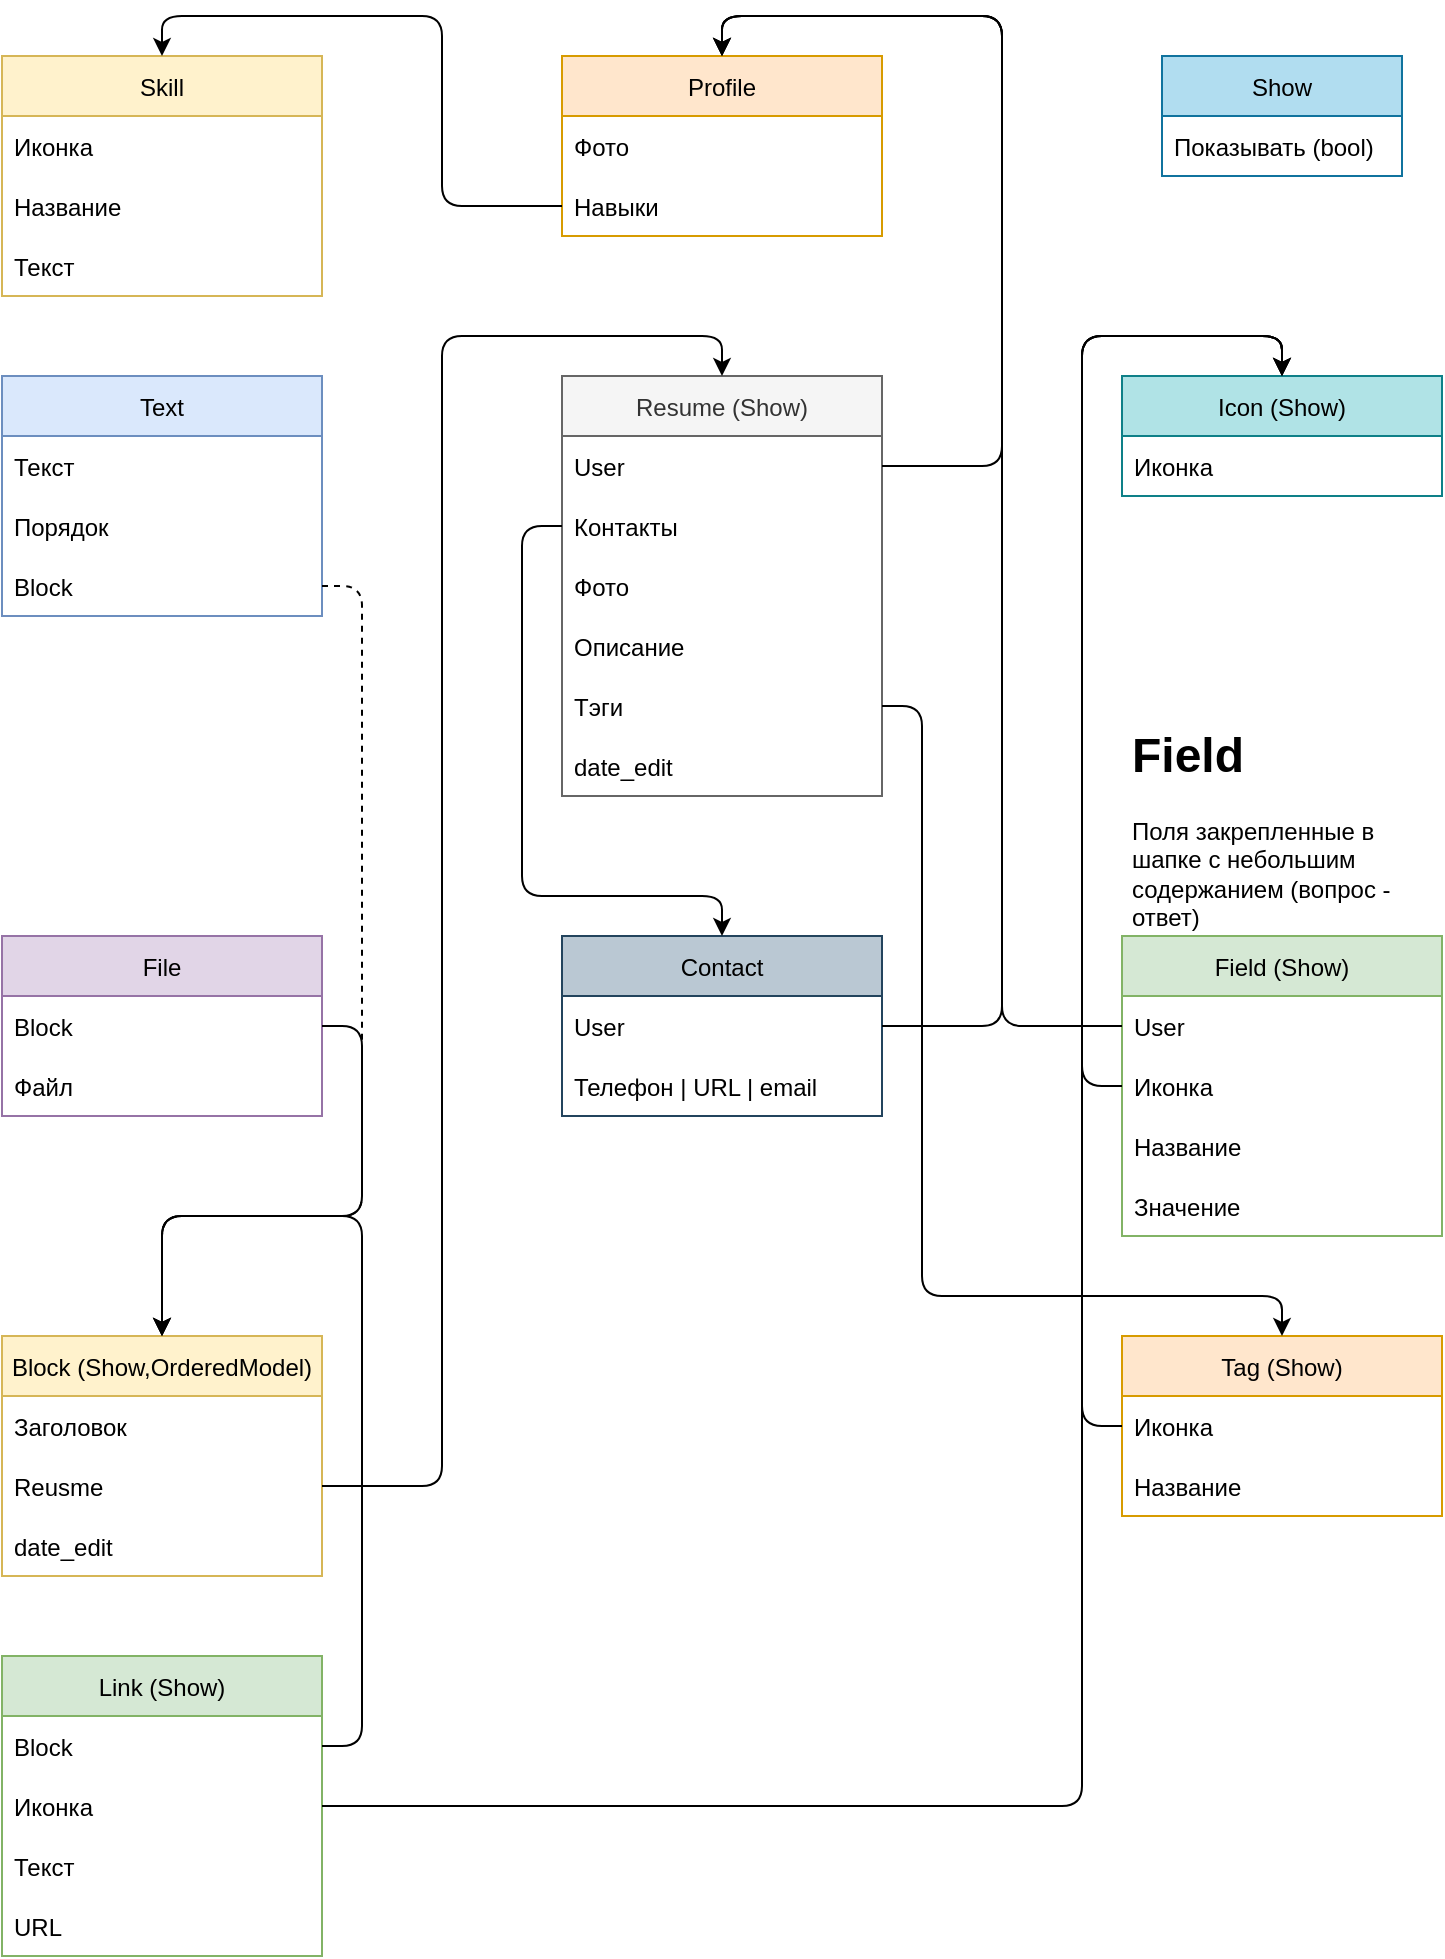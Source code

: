 <mxfile version="18.1.1" type="github" pages="2">
  <diagram id="8xRi0O57_qgQfda5VgHy" name="Основная БД">
    <mxGraphModel dx="1382" dy="764" grid="1" gridSize="10" guides="1" tooltips="1" connect="1" arrows="1" fold="1" page="1" pageScale="1" pageWidth="827" pageHeight="1169" math="0" shadow="0">
      <root>
        <mxCell id="wMB9LOy6puQEDVOT8AMj-0" />
        <mxCell id="wMB9LOy6puQEDVOT8AMj-1" parent="wMB9LOy6puQEDVOT8AMj-0" />
        <mxCell id="wdRCQtRf3d7-_ysYJmjD-0" value="Profile" style="swimlane;fontStyle=0;childLayout=stackLayout;horizontal=1;startSize=30;horizontalStack=0;resizeParent=1;resizeParentMax=0;resizeLast=0;collapsible=1;marginBottom=0;fillColor=#ffe6cc;strokeColor=#d79b00;" parent="wMB9LOy6puQEDVOT8AMj-1" vertex="1">
          <mxGeometry x="320" y="40" width="160" height="90" as="geometry" />
        </mxCell>
        <mxCell id="wdRCQtRf3d7-_ysYJmjD-1" value="Фото" style="text;strokeColor=none;fillColor=none;align=left;verticalAlign=middle;spacingLeft=4;spacingRight=4;overflow=hidden;points=[[0,0.5],[1,0.5]];portConstraint=eastwest;rotatable=0;" parent="wdRCQtRf3d7-_ysYJmjD-0" vertex="1">
          <mxGeometry y="30" width="160" height="30" as="geometry" />
        </mxCell>
        <mxCell id="wdRCQtRf3d7-_ysYJmjD-2" value="Навыки" style="text;strokeColor=none;fillColor=none;align=left;verticalAlign=middle;spacingLeft=4;spacingRight=4;overflow=hidden;points=[[0,0.5],[1,0.5]];portConstraint=eastwest;rotatable=0;" parent="wdRCQtRf3d7-_ysYJmjD-0" vertex="1">
          <mxGeometry y="60" width="160" height="30" as="geometry" />
        </mxCell>
        <mxCell id="wdRCQtRf3d7-_ysYJmjD-10" value="Link (Show)" style="swimlane;fontStyle=0;childLayout=stackLayout;horizontal=1;startSize=30;horizontalStack=0;resizeParent=1;resizeParentMax=0;resizeLast=0;collapsible=1;marginBottom=0;fillColor=#d5e8d4;strokeColor=#82b366;" parent="wMB9LOy6puQEDVOT8AMj-1" vertex="1">
          <mxGeometry x="40" y="840" width="160" height="150" as="geometry" />
        </mxCell>
        <mxCell id="wdRCQtRf3d7-_ysYJmjD-11" value="Block" style="text;strokeColor=none;fillColor=none;align=left;verticalAlign=middle;spacingLeft=4;spacingRight=4;overflow=hidden;points=[[0,0.5],[1,0.5]];portConstraint=eastwest;rotatable=0;" parent="wdRCQtRf3d7-_ysYJmjD-10" vertex="1">
          <mxGeometry y="30" width="160" height="30" as="geometry" />
        </mxCell>
        <mxCell id="wdRCQtRf3d7-_ysYJmjD-13" value="Иконка" style="text;strokeColor=none;fillColor=none;align=left;verticalAlign=middle;spacingLeft=4;spacingRight=4;overflow=hidden;points=[[0,0.5],[1,0.5]];portConstraint=eastwest;rotatable=0;" parent="wdRCQtRf3d7-_ysYJmjD-10" vertex="1">
          <mxGeometry y="60" width="160" height="30" as="geometry" />
        </mxCell>
        <mxCell id="wdRCQtRf3d7-_ysYJmjD-14" value="Текст" style="text;strokeColor=none;fillColor=none;align=left;verticalAlign=middle;spacingLeft=4;spacingRight=4;overflow=hidden;points=[[0,0.5],[1,0.5]];portConstraint=eastwest;rotatable=0;" parent="wdRCQtRf3d7-_ysYJmjD-10" vertex="1">
          <mxGeometry y="90" width="160" height="30" as="geometry" />
        </mxCell>
        <mxCell id="wdRCQtRf3d7-_ysYJmjD-15" value="URL" style="text;strokeColor=none;fillColor=none;align=left;verticalAlign=middle;spacingLeft=4;spacingRight=4;overflow=hidden;points=[[0,0.5],[1,0.5]];portConstraint=eastwest;rotatable=0;" parent="wdRCQtRf3d7-_ysYJmjD-10" vertex="1">
          <mxGeometry y="120" width="160" height="30" as="geometry" />
        </mxCell>
        <mxCell id="wdRCQtRf3d7-_ysYJmjD-17" value="Show" style="swimlane;fontStyle=0;childLayout=stackLayout;horizontal=1;startSize=30;horizontalStack=0;resizeParent=1;resizeParentMax=0;resizeLast=0;collapsible=1;marginBottom=0;fillColor=#b1ddf0;strokeColor=#10739e;" parent="wMB9LOy6puQEDVOT8AMj-1" vertex="1">
          <mxGeometry x="620" y="40" width="120" height="60" as="geometry" />
        </mxCell>
        <mxCell id="wdRCQtRf3d7-_ysYJmjD-18" value="Показывать (bool)" style="text;strokeColor=none;fillColor=none;align=left;verticalAlign=middle;spacingLeft=4;spacingRight=4;overflow=hidden;points=[[0,0.5],[1,0.5]];portConstraint=eastwest;rotatable=0;" parent="wdRCQtRf3d7-_ysYJmjD-17" vertex="1">
          <mxGeometry y="30" width="120" height="30" as="geometry" />
        </mxCell>
        <mxCell id="wdRCQtRf3d7-_ysYJmjD-21" value="Field (Show)" style="swimlane;fontStyle=0;childLayout=stackLayout;horizontal=1;startSize=30;horizontalStack=0;resizeParent=1;resizeParentMax=0;resizeLast=0;collapsible=1;marginBottom=0;fillColor=#d5e8d4;strokeColor=#82b366;" parent="wMB9LOy6puQEDVOT8AMj-1" vertex="1">
          <mxGeometry x="600" y="480" width="160" height="150" as="geometry" />
        </mxCell>
        <mxCell id="wdRCQtRf3d7-_ysYJmjD-22" value="User" style="text;strokeColor=none;fillColor=none;align=left;verticalAlign=middle;spacingLeft=4;spacingRight=4;overflow=hidden;points=[[0,0.5],[1,0.5]];portConstraint=eastwest;rotatable=0;" parent="wdRCQtRf3d7-_ysYJmjD-21" vertex="1">
          <mxGeometry y="30" width="160" height="30" as="geometry" />
        </mxCell>
        <mxCell id="wdRCQtRf3d7-_ysYJmjD-23" value="Иконка" style="text;strokeColor=none;fillColor=none;align=left;verticalAlign=middle;spacingLeft=4;spacingRight=4;overflow=hidden;points=[[0,0.5],[1,0.5]];portConstraint=eastwest;rotatable=0;" parent="wdRCQtRf3d7-_ysYJmjD-21" vertex="1">
          <mxGeometry y="60" width="160" height="30" as="geometry" />
        </mxCell>
        <mxCell id="wdRCQtRf3d7-_ysYJmjD-24" value="Название" style="text;strokeColor=none;fillColor=none;align=left;verticalAlign=middle;spacingLeft=4;spacingRight=4;overflow=hidden;points=[[0,0.5],[1,0.5]];portConstraint=eastwest;rotatable=0;" parent="wdRCQtRf3d7-_ysYJmjD-21" vertex="1">
          <mxGeometry y="90" width="160" height="30" as="geometry" />
        </mxCell>
        <mxCell id="wdRCQtRf3d7-_ysYJmjD-25" value="Значение" style="text;strokeColor=none;fillColor=none;align=left;verticalAlign=middle;spacingLeft=4;spacingRight=4;overflow=hidden;points=[[0,0.5],[1,0.5]];portConstraint=eastwest;rotatable=0;" parent="wdRCQtRf3d7-_ysYJmjD-21" vertex="1">
          <mxGeometry y="120" width="160" height="30" as="geometry" />
        </mxCell>
        <mxCell id="wdRCQtRf3d7-_ysYJmjD-26" style="edgeStyle=orthogonalEdgeStyle;rounded=1;orthogonalLoop=1;jettySize=auto;html=1;exitX=0;exitY=0.5;exitDx=0;exitDy=0;entryX=0.5;entryY=0;entryDx=0;entryDy=0;fontFamily=Helvetica;fontSize=12;" parent="wMB9LOy6puQEDVOT8AMj-1" source="wdRCQtRf3d7-_ysYJmjD-22" target="wdRCQtRf3d7-_ysYJmjD-0" edge="1">
          <mxGeometry relative="1" as="geometry">
            <Array as="points">
              <mxPoint x="540" y="525" />
              <mxPoint x="540" y="20" />
              <mxPoint x="400" y="20" />
            </Array>
          </mxGeometry>
        </mxCell>
        <mxCell id="wdRCQtRf3d7-_ysYJmjD-38" value="&lt;h1&gt;&lt;span style=&quot;text-align: center&quot;&gt;&lt;font style=&quot;font-size: 24px&quot;&gt;Field&lt;/font&gt;&lt;/span&gt;&lt;br&gt;&lt;/h1&gt;&lt;p&gt;Поля закрепленные в шапке с небольшим содержанием (вопрос - ответ)&lt;/p&gt;" style="text;html=1;strokeColor=none;fillColor=none;spacing=5;spacingTop=-20;whiteSpace=wrap;overflow=hidden;rounded=0;fontFamily=Helvetica;fontSize=12;opacity=40;" parent="wMB9LOy6puQEDVOT8AMj-1" vertex="1">
          <mxGeometry x="600" y="370" width="160" height="110" as="geometry" />
        </mxCell>
        <mxCell id="wdRCQtRf3d7-_ysYJmjD-39" value="Skill" style="swimlane;fontStyle=0;childLayout=stackLayout;horizontal=1;startSize=30;horizontalStack=0;resizeParent=1;resizeParentMax=0;resizeLast=0;collapsible=1;marginBottom=0;fillColor=#fff2cc;strokeColor=#d6b656;" parent="wMB9LOy6puQEDVOT8AMj-1" vertex="1">
          <mxGeometry x="40" y="40" width="160" height="120" as="geometry" />
        </mxCell>
        <mxCell id="wdRCQtRf3d7-_ysYJmjD-40" value="Иконка" style="text;strokeColor=none;fillColor=none;align=left;verticalAlign=middle;spacingLeft=4;spacingRight=4;overflow=hidden;points=[[0,0.5],[1,0.5]];portConstraint=eastwest;rotatable=0;" parent="wdRCQtRf3d7-_ysYJmjD-39" vertex="1">
          <mxGeometry y="30" width="160" height="30" as="geometry" />
        </mxCell>
        <mxCell id="wdRCQtRf3d7-_ysYJmjD-41" value="Название" style="text;strokeColor=none;fillColor=none;align=left;verticalAlign=middle;spacingLeft=4;spacingRight=4;overflow=hidden;points=[[0,0.5],[1,0.5]];portConstraint=eastwest;rotatable=0;" parent="wdRCQtRf3d7-_ysYJmjD-39" vertex="1">
          <mxGeometry y="60" width="160" height="30" as="geometry" />
        </mxCell>
        <mxCell id="wdRCQtRf3d7-_ysYJmjD-42" value="Текст" style="text;strokeColor=none;fillColor=none;align=left;verticalAlign=middle;spacingLeft=4;spacingRight=4;overflow=hidden;points=[[0,0.5],[1,0.5]];portConstraint=eastwest;rotatable=0;" parent="wdRCQtRf3d7-_ysYJmjD-39" vertex="1">
          <mxGeometry y="90" width="160" height="30" as="geometry" />
        </mxCell>
        <mxCell id="wdRCQtRf3d7-_ysYJmjD-43" style="edgeStyle=orthogonalEdgeStyle;rounded=1;orthogonalLoop=1;jettySize=auto;html=1;exitX=0;exitY=0.5;exitDx=0;exitDy=0;entryX=0.5;entryY=0;entryDx=0;entryDy=0;fontFamily=Helvetica;fontSize=24;" parent="wMB9LOy6puQEDVOT8AMj-1" source="wdRCQtRf3d7-_ysYJmjD-2" target="wdRCQtRf3d7-_ysYJmjD-39" edge="1">
          <mxGeometry relative="1" as="geometry" />
        </mxCell>
        <mxCell id="wdRCQtRf3d7-_ysYJmjD-44" value="Tag (Show)" style="swimlane;fontStyle=0;childLayout=stackLayout;horizontal=1;startSize=30;horizontalStack=0;resizeParent=1;resizeParentMax=0;resizeLast=0;collapsible=1;marginBottom=0;fillColor=#ffe6cc;strokeColor=#d79b00;" parent="wMB9LOy6puQEDVOT8AMj-1" vertex="1">
          <mxGeometry x="600" y="680" width="160" height="90" as="geometry" />
        </mxCell>
        <mxCell id="wdRCQtRf3d7-_ysYJmjD-45" value="Иконка" style="text;strokeColor=none;fillColor=none;align=left;verticalAlign=middle;spacingLeft=4;spacingRight=4;overflow=hidden;points=[[0,0.5],[1,0.5]];portConstraint=eastwest;rotatable=0;" parent="wdRCQtRf3d7-_ysYJmjD-44" vertex="1">
          <mxGeometry y="30" width="160" height="30" as="geometry" />
        </mxCell>
        <mxCell id="wdRCQtRf3d7-_ysYJmjD-46" value="Название" style="text;strokeColor=none;fillColor=none;align=left;verticalAlign=middle;spacingLeft=4;spacingRight=4;overflow=hidden;points=[[0,0.5],[1,0.5]];portConstraint=eastwest;rotatable=0;" parent="wdRCQtRf3d7-_ysYJmjD-44" vertex="1">
          <mxGeometry y="60" width="160" height="30" as="geometry" />
        </mxCell>
        <mxCell id="wdRCQtRf3d7-_ysYJmjD-47" value="Resume (Show)" style="swimlane;fontStyle=0;childLayout=stackLayout;horizontal=1;startSize=30;horizontalStack=0;resizeParent=1;resizeParentMax=0;resizeLast=0;collapsible=1;marginBottom=0;fillColor=#f5f5f5;strokeColor=#666666;fontColor=#333333;" parent="wMB9LOy6puQEDVOT8AMj-1" vertex="1">
          <mxGeometry x="320" y="200" width="160" height="210" as="geometry" />
        </mxCell>
        <mxCell id="wdRCQtRf3d7-_ysYJmjD-48" value="User" style="text;strokeColor=none;fillColor=none;align=left;verticalAlign=middle;spacingLeft=4;spacingRight=4;overflow=hidden;points=[[0,0.5],[1,0.5]];portConstraint=eastwest;rotatable=0;" parent="wdRCQtRf3d7-_ysYJmjD-47" vertex="1">
          <mxGeometry y="30" width="160" height="30" as="geometry" />
        </mxCell>
        <mxCell id="AsM201kC9dfPvU59sMDy-24" value="Контакты" style="text;strokeColor=none;fillColor=none;align=left;verticalAlign=middle;spacingLeft=4;spacingRight=4;overflow=hidden;points=[[0,0.5],[1,0.5]];portConstraint=eastwest;rotatable=0;" parent="wdRCQtRf3d7-_ysYJmjD-47" vertex="1">
          <mxGeometry y="60" width="160" height="30" as="geometry" />
        </mxCell>
        <mxCell id="wdRCQtRf3d7-_ysYJmjD-49" value="Фото" style="text;strokeColor=none;fillColor=none;align=left;verticalAlign=middle;spacingLeft=4;spacingRight=4;overflow=hidden;points=[[0,0.5],[1,0.5]];portConstraint=eastwest;rotatable=0;" parent="wdRCQtRf3d7-_ysYJmjD-47" vertex="1">
          <mxGeometry y="90" width="160" height="30" as="geometry" />
        </mxCell>
        <mxCell id="wdRCQtRf3d7-_ysYJmjD-50" value="Описание" style="text;strokeColor=none;fillColor=none;align=left;verticalAlign=middle;spacingLeft=4;spacingRight=4;overflow=hidden;points=[[0,0.5],[1,0.5]];portConstraint=eastwest;rotatable=0;" parent="wdRCQtRf3d7-_ysYJmjD-47" vertex="1">
          <mxGeometry y="120" width="160" height="30" as="geometry" />
        </mxCell>
        <mxCell id="wdRCQtRf3d7-_ysYJmjD-51" value="Тэги" style="text;strokeColor=none;fillColor=none;align=left;verticalAlign=middle;spacingLeft=4;spacingRight=4;overflow=hidden;points=[[0,0.5],[1,0.5]];portConstraint=eastwest;rotatable=0;" parent="wdRCQtRf3d7-_ysYJmjD-47" vertex="1">
          <mxGeometry y="150" width="160" height="30" as="geometry" />
        </mxCell>
        <mxCell id="AsM201kC9dfPvU59sMDy-27" value="date_edit" style="text;strokeColor=none;fillColor=none;align=left;verticalAlign=middle;spacingLeft=4;spacingRight=4;overflow=hidden;points=[[0,0.5],[1,0.5]];portConstraint=eastwest;rotatable=0;" parent="wdRCQtRf3d7-_ysYJmjD-47" vertex="1">
          <mxGeometry y="180" width="160" height="30" as="geometry" />
        </mxCell>
        <mxCell id="wdRCQtRf3d7-_ysYJmjD-52" style="edgeStyle=orthogonalEdgeStyle;rounded=1;orthogonalLoop=1;jettySize=auto;html=1;exitX=1;exitY=0.5;exitDx=0;exitDy=0;entryX=0.5;entryY=0;entryDx=0;entryDy=0;elbow=vertical;" parent="wMB9LOy6puQEDVOT8AMj-1" source="wdRCQtRf3d7-_ysYJmjD-48" target="wdRCQtRf3d7-_ysYJmjD-0" edge="1">
          <mxGeometry relative="1" as="geometry">
            <Array as="points">
              <mxPoint x="540" y="245" />
              <mxPoint x="540" y="20" />
              <mxPoint x="400" y="20" />
            </Array>
          </mxGeometry>
        </mxCell>
        <mxCell id="wdRCQtRf3d7-_ysYJmjD-54" style="edgeStyle=orthogonalEdgeStyle;rounded=1;orthogonalLoop=1;jettySize=auto;html=1;exitX=1;exitY=0.5;exitDx=0;exitDy=0;entryX=0.5;entryY=0;entryDx=0;entryDy=0;elbow=vertical;" parent="wMB9LOy6puQEDVOT8AMj-1" source="wdRCQtRf3d7-_ysYJmjD-51" target="wdRCQtRf3d7-_ysYJmjD-44" edge="1">
          <mxGeometry relative="1" as="geometry">
            <Array as="points">
              <mxPoint x="500" y="365" />
              <mxPoint x="500" y="660" />
              <mxPoint x="680" y="660" />
            </Array>
          </mxGeometry>
        </mxCell>
        <mxCell id="wdRCQtRf3d7-_ysYJmjD-55" value="Icon (Show)" style="swimlane;fontStyle=0;childLayout=stackLayout;horizontal=1;startSize=30;horizontalStack=0;resizeParent=1;resizeParentMax=0;resizeLast=0;collapsible=1;marginBottom=0;fillColor=#b0e3e6;strokeColor=#0e8088;" parent="wMB9LOy6puQEDVOT8AMj-1" vertex="1">
          <mxGeometry x="600" y="200" width="160" height="60" as="geometry" />
        </mxCell>
        <mxCell id="wdRCQtRf3d7-_ysYJmjD-56" value="Иконка" style="text;align=left;verticalAlign=middle;spacingLeft=4;spacingRight=4;overflow=hidden;points=[[0,0.5],[1,0.5]];portConstraint=eastwest;rotatable=0;" parent="wdRCQtRf3d7-_ysYJmjD-55" vertex="1">
          <mxGeometry y="30" width="160" height="30" as="geometry" />
        </mxCell>
        <mxCell id="wdRCQtRf3d7-_ysYJmjD-60" value="Block (Show,OrderedModel)" style="swimlane;fontStyle=0;childLayout=stackLayout;horizontal=1;startSize=30;horizontalStack=0;resizeParent=1;resizeParentMax=0;resizeLast=0;collapsible=1;marginBottom=0;fillColor=#fff2cc;strokeColor=#d6b656;" parent="wMB9LOy6puQEDVOT8AMj-1" vertex="1">
          <mxGeometry x="40" y="680" width="160" height="120" as="geometry" />
        </mxCell>
        <mxCell id="wdRCQtRf3d7-_ysYJmjD-61" value="Заголовок" style="text;strokeColor=none;fillColor=none;align=left;verticalAlign=middle;spacingLeft=4;spacingRight=4;overflow=hidden;points=[[0,0.5],[1,0.5]];portConstraint=eastwest;rotatable=0;" parent="wdRCQtRf3d7-_ysYJmjD-60" vertex="1">
          <mxGeometry y="30" width="160" height="30" as="geometry" />
        </mxCell>
        <mxCell id="wdRCQtRf3d7-_ysYJmjD-63" value="Reusme" style="text;strokeColor=none;fillColor=none;align=left;verticalAlign=middle;spacingLeft=4;spacingRight=4;overflow=hidden;points=[[0,0.5],[1,0.5]];portConstraint=eastwest;rotatable=0;" parent="wdRCQtRf3d7-_ysYJmjD-60" vertex="1">
          <mxGeometry y="60" width="160" height="30" as="geometry" />
        </mxCell>
        <mxCell id="AsM201kC9dfPvU59sMDy-28" value="date_edit" style="text;strokeColor=none;fillColor=none;align=left;verticalAlign=middle;spacingLeft=4;spacingRight=4;overflow=hidden;points=[[0,0.5],[1,0.5]];portConstraint=eastwest;rotatable=0;" parent="wdRCQtRf3d7-_ysYJmjD-60" vertex="1">
          <mxGeometry y="90" width="160" height="30" as="geometry" />
        </mxCell>
        <mxCell id="wdRCQtRf3d7-_ysYJmjD-65" value="Text" style="swimlane;fontStyle=0;childLayout=stackLayout;horizontal=1;startSize=30;horizontalStack=0;resizeParent=1;resizeParentMax=0;resizeLast=0;collapsible=1;marginBottom=0;fillColor=#dae8fc;strokeColor=#6c8ebf;" parent="wMB9LOy6puQEDVOT8AMj-1" vertex="1">
          <mxGeometry x="40" y="200" width="160" height="120" as="geometry" />
        </mxCell>
        <mxCell id="wdRCQtRf3d7-_ysYJmjD-66" value="Текст" style="text;strokeColor=none;fillColor=none;align=left;verticalAlign=middle;spacingLeft=4;spacingRight=4;overflow=hidden;points=[[0,0.5],[1,0.5]];portConstraint=eastwest;rotatable=0;" parent="wdRCQtRf3d7-_ysYJmjD-65" vertex="1">
          <mxGeometry y="30" width="160" height="30" as="geometry" />
        </mxCell>
        <mxCell id="wdRCQtRf3d7-_ysYJmjD-67" value="Порядок" style="text;strokeColor=none;fillColor=none;align=left;verticalAlign=middle;spacingLeft=4;spacingRight=4;overflow=hidden;points=[[0,0.5],[1,0.5]];portConstraint=eastwest;rotatable=0;" parent="wdRCQtRf3d7-_ysYJmjD-65" vertex="1">
          <mxGeometry y="60" width="160" height="30" as="geometry" />
        </mxCell>
        <mxCell id="wdRCQtRf3d7-_ysYJmjD-68" value="Block" style="text;strokeColor=none;fillColor=none;align=left;verticalAlign=middle;spacingLeft=4;spacingRight=4;overflow=hidden;points=[[0,0.5],[1,0.5]];portConstraint=eastwest;rotatable=0;" parent="wdRCQtRf3d7-_ysYJmjD-65" vertex="1">
          <mxGeometry y="90" width="160" height="30" as="geometry" />
        </mxCell>
        <mxCell id="q6FLKcyp0yu_ze5yjgD--0" value="File" style="swimlane;fontStyle=0;childLayout=stackLayout;horizontal=1;startSize=30;horizontalStack=0;resizeParent=1;resizeParentMax=0;resizeLast=0;collapsible=1;marginBottom=0;fillColor=#e1d5e7;strokeColor=#9673a6;" parent="wMB9LOy6puQEDVOT8AMj-1" vertex="1">
          <mxGeometry x="40" y="480" width="160" height="90" as="geometry" />
        </mxCell>
        <mxCell id="q6FLKcyp0yu_ze5yjgD--3" value="Block" style="text;strokeColor=none;fillColor=none;align=left;verticalAlign=middle;spacingLeft=4;spacingRight=4;overflow=hidden;points=[[0,0.5],[1,0.5]];portConstraint=eastwest;rotatable=0;" parent="q6FLKcyp0yu_ze5yjgD--0" vertex="1">
          <mxGeometry y="30" width="160" height="30" as="geometry" />
        </mxCell>
        <mxCell id="q6FLKcyp0yu_ze5yjgD--1" value="Файл" style="text;strokeColor=none;fillColor=none;align=left;verticalAlign=middle;spacingLeft=4;spacingRight=4;overflow=hidden;points=[[0,0.5],[1,0.5]];portConstraint=eastwest;rotatable=0;" parent="q6FLKcyp0yu_ze5yjgD--0" vertex="1">
          <mxGeometry y="60" width="160" height="30" as="geometry" />
        </mxCell>
        <mxCell id="AsM201kC9dfPvU59sMDy-0" style="edgeStyle=orthogonalEdgeStyle;rounded=1;orthogonalLoop=1;jettySize=auto;html=1;exitX=1;exitY=0.5;exitDx=0;exitDy=0;entryX=0.5;entryY=0;entryDx=0;entryDy=0;" parent="wMB9LOy6puQEDVOT8AMj-1" source="q6FLKcyp0yu_ze5yjgD--3" target="wdRCQtRf3d7-_ysYJmjD-60" edge="1">
          <mxGeometry relative="1" as="geometry">
            <Array as="points">
              <mxPoint x="220" y="525" />
              <mxPoint x="220" y="620" />
              <mxPoint x="120" y="620" />
            </Array>
          </mxGeometry>
        </mxCell>
        <mxCell id="AsM201kC9dfPvU59sMDy-2" style="edgeStyle=orthogonalEdgeStyle;rounded=1;orthogonalLoop=1;jettySize=auto;html=1;exitX=1;exitY=0.5;exitDx=0;exitDy=0;entryX=0.5;entryY=0;entryDx=0;entryDy=0;dashed=1;" parent="wMB9LOy6puQEDVOT8AMj-1" source="wdRCQtRf3d7-_ysYJmjD-68" target="wdRCQtRf3d7-_ysYJmjD-60" edge="1">
          <mxGeometry relative="1" as="geometry">
            <Array as="points">
              <mxPoint x="220" y="305" />
              <mxPoint x="220" y="620" />
              <mxPoint x="120" y="620" />
            </Array>
          </mxGeometry>
        </mxCell>
        <mxCell id="AsM201kC9dfPvU59sMDy-4" style="edgeStyle=orthogonalEdgeStyle;orthogonalLoop=1;jettySize=auto;html=1;exitX=1;exitY=0.5;exitDx=0;exitDy=0;entryX=0.5;entryY=0;entryDx=0;entryDy=0;rounded=1;" parent="wMB9LOy6puQEDVOT8AMj-1" source="wdRCQtRf3d7-_ysYJmjD-11" target="wdRCQtRf3d7-_ysYJmjD-60" edge="1">
          <mxGeometry relative="1" as="geometry">
            <Array as="points">
              <mxPoint x="220" y="885" />
              <mxPoint x="220" y="620" />
              <mxPoint x="120" y="620" />
            </Array>
          </mxGeometry>
        </mxCell>
        <mxCell id="AsM201kC9dfPvU59sMDy-5" style="edgeStyle=orthogonalEdgeStyle;rounded=1;orthogonalLoop=1;jettySize=auto;html=1;exitX=1;exitY=0.5;exitDx=0;exitDy=0;entryX=0.5;entryY=0;entryDx=0;entryDy=0;" parent="wMB9LOy6puQEDVOT8AMj-1" source="wdRCQtRf3d7-_ysYJmjD-63" target="wdRCQtRf3d7-_ysYJmjD-47" edge="1">
          <mxGeometry relative="1" as="geometry" />
        </mxCell>
        <mxCell id="AsM201kC9dfPvU59sMDy-8" style="edgeStyle=orthogonalEdgeStyle;rounded=1;orthogonalLoop=1;jettySize=auto;html=1;exitX=0;exitY=0.5;exitDx=0;exitDy=0;entryX=0.5;entryY=0;entryDx=0;entryDy=0;" parent="wMB9LOy6puQEDVOT8AMj-1" source="wdRCQtRf3d7-_ysYJmjD-45" target="wdRCQtRf3d7-_ysYJmjD-55" edge="1">
          <mxGeometry relative="1" as="geometry">
            <Array as="points">
              <mxPoint x="580" y="725" />
              <mxPoint x="580" y="180" />
              <mxPoint x="680" y="180" />
            </Array>
          </mxGeometry>
        </mxCell>
        <mxCell id="AsM201kC9dfPvU59sMDy-9" style="edgeStyle=orthogonalEdgeStyle;rounded=1;orthogonalLoop=1;jettySize=auto;html=1;exitX=0;exitY=0.5;exitDx=0;exitDy=0;entryX=0.5;entryY=0;entryDx=0;entryDy=0;" parent="wMB9LOy6puQEDVOT8AMj-1" source="wdRCQtRf3d7-_ysYJmjD-23" target="wdRCQtRf3d7-_ysYJmjD-55" edge="1">
          <mxGeometry relative="1" as="geometry">
            <Array as="points">
              <mxPoint x="580" y="555" />
              <mxPoint x="580" y="180" />
              <mxPoint x="680" y="180" />
            </Array>
          </mxGeometry>
        </mxCell>
        <mxCell id="AsM201kC9dfPvU59sMDy-10" style="edgeStyle=orthogonalEdgeStyle;rounded=1;orthogonalLoop=1;jettySize=auto;html=1;exitX=1;exitY=0.5;exitDx=0;exitDy=0;entryX=0.5;entryY=0;entryDx=0;entryDy=0;" parent="wMB9LOy6puQEDVOT8AMj-1" source="wdRCQtRf3d7-_ysYJmjD-13" target="wdRCQtRf3d7-_ysYJmjD-55" edge="1">
          <mxGeometry relative="1" as="geometry">
            <Array as="points">
              <mxPoint x="580" y="915" />
              <mxPoint x="580" y="180" />
              <mxPoint x="680" y="180" />
            </Array>
          </mxGeometry>
        </mxCell>
        <mxCell id="AsM201kC9dfPvU59sMDy-16" value="Contact" style="swimlane;fontStyle=0;childLayout=stackLayout;horizontal=1;startSize=30;horizontalStack=0;resizeParent=1;resizeParentMax=0;resizeLast=0;collapsible=1;marginBottom=0;fillColor=#bac8d3;strokeColor=#23445d;" parent="wMB9LOy6puQEDVOT8AMj-1" vertex="1">
          <mxGeometry x="320" y="480" width="160" height="90" as="geometry" />
        </mxCell>
        <mxCell id="AsM201kC9dfPvU59sMDy-17" value="User" style="text;strokeColor=none;fillColor=none;align=left;verticalAlign=middle;spacingLeft=4;spacingRight=4;overflow=hidden;points=[[0,0.5],[1,0.5]];portConstraint=eastwest;rotatable=0;" parent="AsM201kC9dfPvU59sMDy-16" vertex="1">
          <mxGeometry y="30" width="160" height="30" as="geometry" />
        </mxCell>
        <mxCell id="AsM201kC9dfPvU59sMDy-18" value="Телефон | URL | email" style="text;strokeColor=none;fillColor=none;align=left;verticalAlign=middle;spacingLeft=4;spacingRight=4;overflow=hidden;points=[[0,0.5],[1,0.5]];portConstraint=eastwest;rotatable=0;" parent="AsM201kC9dfPvU59sMDy-16" vertex="1">
          <mxGeometry y="60" width="160" height="30" as="geometry" />
        </mxCell>
        <mxCell id="AsM201kC9dfPvU59sMDy-23" style="edgeStyle=orthogonalEdgeStyle;rounded=1;orthogonalLoop=1;jettySize=auto;html=1;exitX=1;exitY=0.5;exitDx=0;exitDy=0;entryX=0.5;entryY=0;entryDx=0;entryDy=0;" parent="wMB9LOy6puQEDVOT8AMj-1" source="AsM201kC9dfPvU59sMDy-17" target="wdRCQtRf3d7-_ysYJmjD-0" edge="1">
          <mxGeometry relative="1" as="geometry">
            <Array as="points">
              <mxPoint x="540" y="525" />
              <mxPoint x="540" y="20" />
              <mxPoint x="400" y="20" />
            </Array>
          </mxGeometry>
        </mxCell>
        <mxCell id="AsM201kC9dfPvU59sMDy-25" style="edgeStyle=orthogonalEdgeStyle;rounded=1;orthogonalLoop=1;jettySize=auto;html=1;exitX=0;exitY=0.5;exitDx=0;exitDy=0;entryX=0.5;entryY=0;entryDx=0;entryDy=0;" parent="wMB9LOy6puQEDVOT8AMj-1" source="AsM201kC9dfPvU59sMDy-24" target="AsM201kC9dfPvU59sMDy-16" edge="1">
          <mxGeometry relative="1" as="geometry">
            <Array as="points">
              <mxPoint x="300" y="275" />
              <mxPoint x="300" y="460" />
              <mxPoint x="400" y="460" />
            </Array>
          </mxGeometry>
        </mxCell>
      </root>
    </mxGraphModel>
  </diagram>
  <diagram id="aIqlY4wXIltUFNFi1JP-" name="БД Уроков">
    <mxGraphModel dx="1382" dy="764" grid="1" gridSize="10" guides="1" tooltips="1" connect="1" arrows="1" fold="1" page="1" pageScale="1" pageWidth="827" pageHeight="1169" math="0" shadow="0">
      <root>
        <mxCell id="0" />
        <mxCell id="1" parent="0" />
        <mxCell id="T7MRH3JmGST5ehXiivnL-1" value="Topic" style="swimlane;fontStyle=0;childLayout=stackLayout;horizontal=1;startSize=30;horizontalStack=0;resizeParent=1;resizeParentMax=0;resizeLast=0;collapsible=1;marginBottom=0;fillColor=#dae8fc;strokeColor=#6c8ebf;" parent="1" vertex="1">
          <mxGeometry x="130" y="120" width="140" height="90" as="geometry" />
        </mxCell>
        <mxCell id="T7MRH3JmGST5ehXiivnL-2" value="Название" style="text;strokeColor=none;fillColor=none;align=left;verticalAlign=middle;spacingLeft=4;spacingRight=4;overflow=hidden;points=[[0,0.5],[1,0.5]];portConstraint=eastwest;rotatable=0;" parent="T7MRH3JmGST5ehXiivnL-1" vertex="1">
          <mxGeometry y="30" width="140" height="30" as="geometry" />
        </mxCell>
        <mxCell id="T7MRH3JmGST5ehXiivnL-3" value="Описагние" style="text;strokeColor=none;fillColor=none;align=left;verticalAlign=middle;spacingLeft=4;spacingRight=4;overflow=hidden;points=[[0,0.5],[1,0.5]];portConstraint=eastwest;rotatable=0;" parent="T7MRH3JmGST5ehXiivnL-1" vertex="1">
          <mxGeometry y="60" width="140" height="30" as="geometry" />
        </mxCell>
        <mxCell id="T7MRH3JmGST5ehXiivnL-5" value="Lesson" style="swimlane;fontStyle=0;childLayout=stackLayout;horizontal=1;startSize=30;horizontalStack=0;resizeParent=1;resizeParentMax=0;resizeLast=0;collapsible=1;marginBottom=0;fillColor=#ffe6cc;strokeColor=#d79b00;" parent="1" vertex="1">
          <mxGeometry x="450" y="280" width="140" height="120" as="geometry" />
        </mxCell>
        <mxCell id="9tj85I3uxTqn-_OnN1PG-1" value="Тема" style="text;strokeColor=none;fillColor=none;align=left;verticalAlign=middle;spacingLeft=4;spacingRight=4;overflow=hidden;points=[[0,0.5],[1,0.5]];portConstraint=eastwest;rotatable=0;" parent="T7MRH3JmGST5ehXiivnL-5" vertex="1">
          <mxGeometry y="30" width="140" height="30" as="geometry" />
        </mxCell>
        <mxCell id="T7MRH3JmGST5ehXiivnL-6" value="Название" style="text;strokeColor=none;fillColor=none;align=left;verticalAlign=middle;spacingLeft=4;spacingRight=4;overflow=hidden;points=[[0,0.5],[1,0.5]];portConstraint=eastwest;rotatable=0;" parent="T7MRH3JmGST5ehXiivnL-5" vertex="1">
          <mxGeometry y="60" width="140" height="30" as="geometry" />
        </mxCell>
        <mxCell id="T7MRH3JmGST5ehXiivnL-7" value="Текст" style="text;strokeColor=none;fillColor=none;align=left;verticalAlign=middle;spacingLeft=4;spacingRight=4;overflow=hidden;points=[[0,0.5],[1,0.5]];portConstraint=eastwest;rotatable=0;" parent="T7MRH3JmGST5ehXiivnL-5" vertex="1">
          <mxGeometry y="90" width="140" height="30" as="geometry" />
        </mxCell>
        <mxCell id="9tj85I3uxTqn-_OnN1PG-2" style="edgeStyle=orthogonalEdgeStyle;rounded=0;orthogonalLoop=1;jettySize=auto;html=1;exitX=0;exitY=0.5;exitDx=0;exitDy=0;entryX=0.5;entryY=0;entryDx=0;entryDy=0;curved=1;" parent="1" source="9tj85I3uxTqn-_OnN1PG-1" target="T7MRH3JmGST5ehXiivnL-1" edge="1">
          <mxGeometry relative="1" as="geometry" />
        </mxCell>
      </root>
    </mxGraphModel>
  </diagram>
</mxfile>
